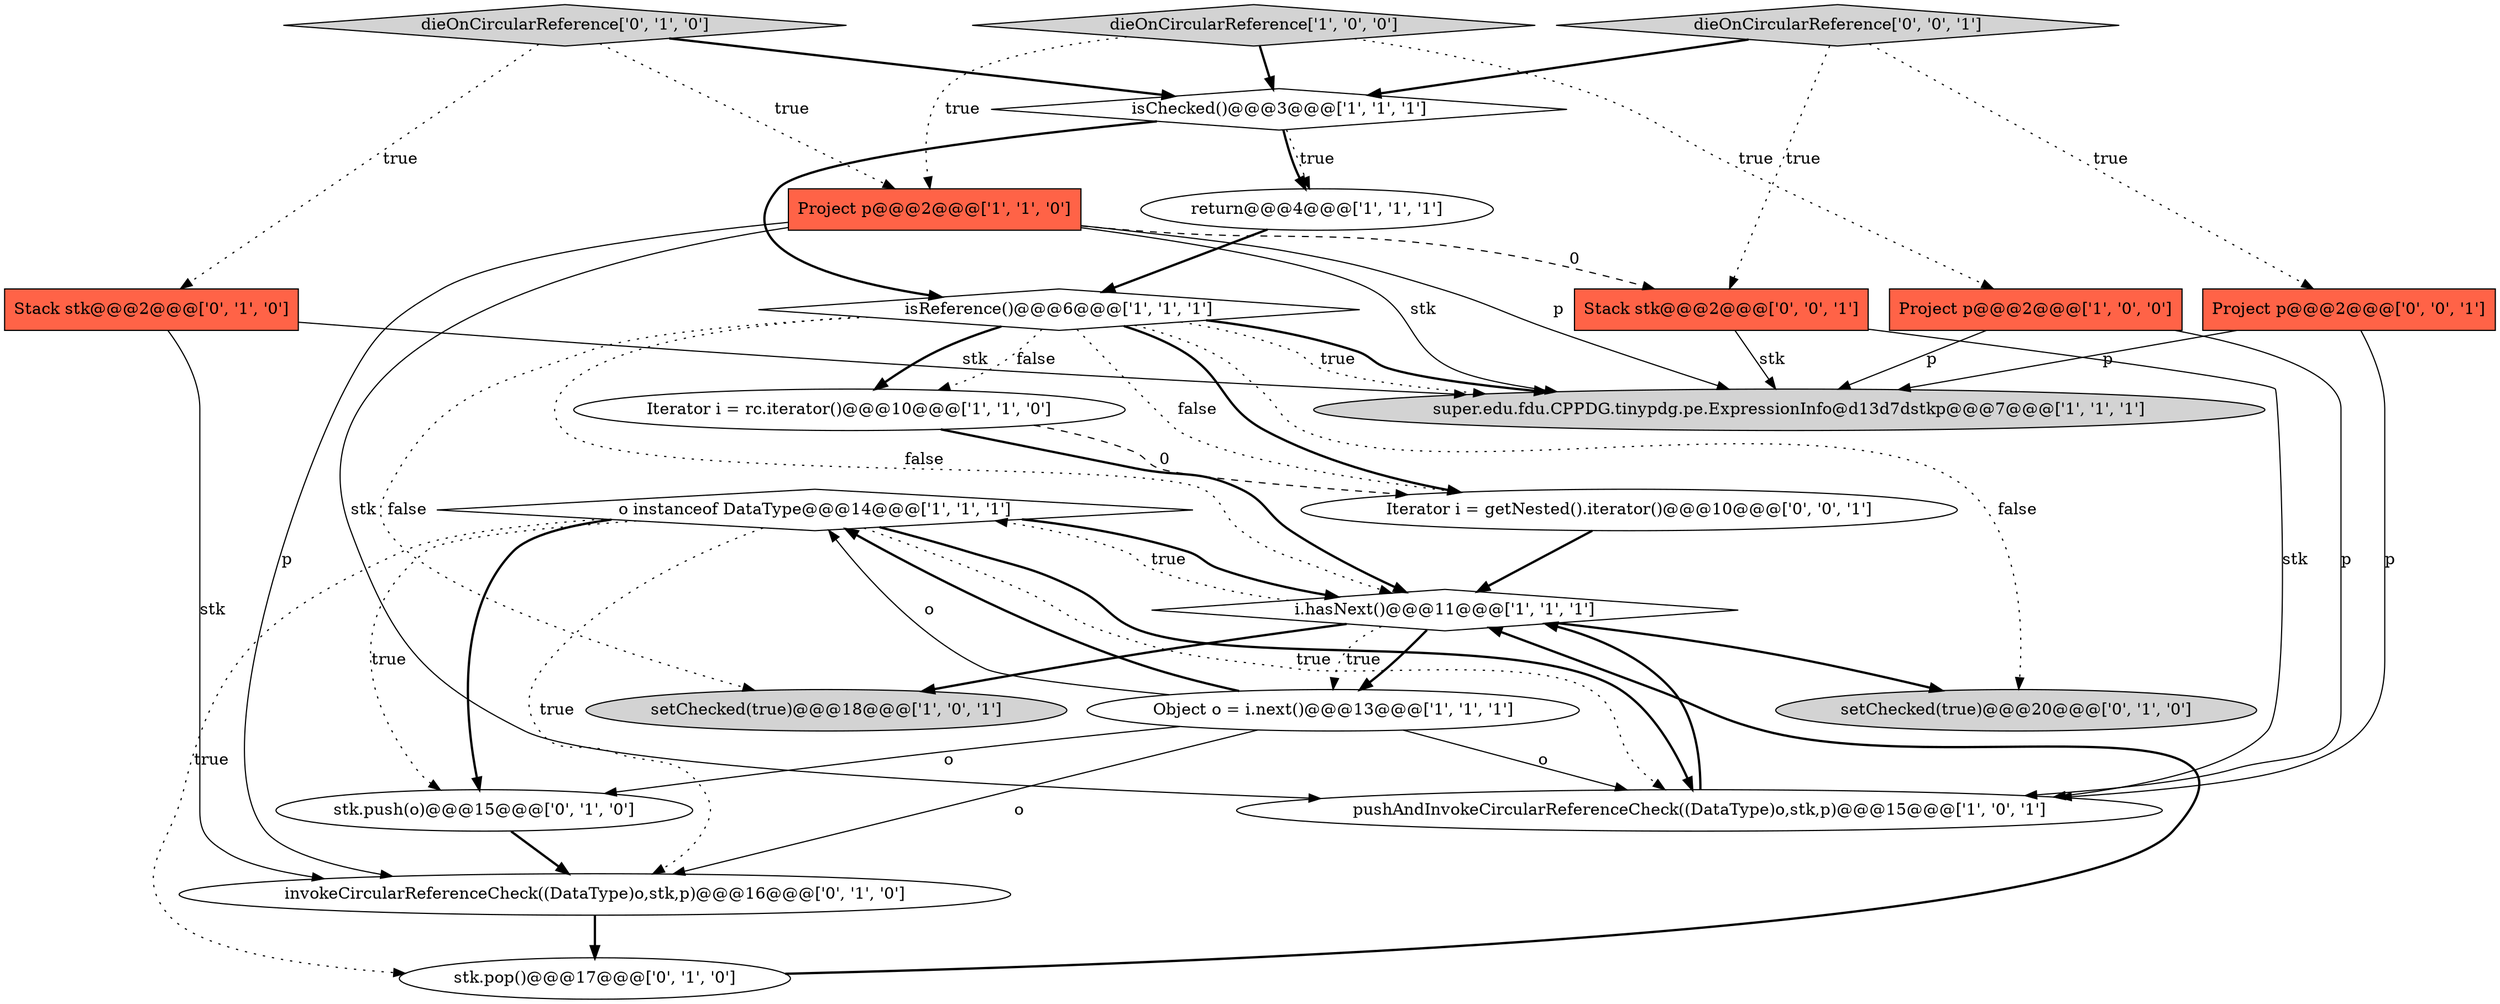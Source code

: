 digraph {
10 [style = filled, label = "o instanceof DataType@@@14@@@['1', '1', '1']", fillcolor = white, shape = diamond image = "AAA0AAABBB1BBB"];
0 [style = filled, label = "isReference()@@@6@@@['1', '1', '1']", fillcolor = white, shape = diamond image = "AAA0AAABBB1BBB"];
12 [style = filled, label = "i.hasNext()@@@11@@@['1', '1', '1']", fillcolor = white, shape = diamond image = "AAA0AAABBB1BBB"];
5 [style = filled, label = "setChecked(true)@@@18@@@['1', '0', '1']", fillcolor = lightgray, shape = ellipse image = "AAA0AAABBB1BBB"];
14 [style = filled, label = "stk.push(o)@@@15@@@['0', '1', '0']", fillcolor = white, shape = ellipse image = "AAA0AAABBB2BBB"];
18 [style = filled, label = "dieOnCircularReference['0', '1', '0']", fillcolor = lightgray, shape = diamond image = "AAA0AAABBB2BBB"];
17 [style = filled, label = "invokeCircularReferenceCheck((DataType)o,stk,p)@@@16@@@['0', '1', '0']", fillcolor = white, shape = ellipse image = "AAA1AAABBB2BBB"];
16 [style = filled, label = "stk.pop()@@@17@@@['0', '1', '0']", fillcolor = white, shape = ellipse image = "AAA1AAABBB2BBB"];
22 [style = filled, label = "dieOnCircularReference['0', '0', '1']", fillcolor = lightgray, shape = diamond image = "AAA0AAABBB3BBB"];
13 [style = filled, label = "Stack stk@@@2@@@['0', '1', '0']", fillcolor = tomato, shape = box image = "AAA0AAABBB2BBB"];
21 [style = filled, label = "Stack stk@@@2@@@['0', '0', '1']", fillcolor = tomato, shape = box image = "AAA0AAABBB3BBB"];
11 [style = filled, label = "Iterator i = rc.iterator()@@@10@@@['1', '1', '0']", fillcolor = white, shape = ellipse image = "AAA0AAABBB1BBB"];
4 [style = filled, label = "pushAndInvokeCircularReferenceCheck((DataType)o,stk,p)@@@15@@@['1', '0', '1']", fillcolor = white, shape = ellipse image = "AAA0AAABBB1BBB"];
15 [style = filled, label = "setChecked(true)@@@20@@@['0', '1', '0']", fillcolor = lightgray, shape = ellipse image = "AAA0AAABBB2BBB"];
19 [style = filled, label = "Project p@@@2@@@['0', '0', '1']", fillcolor = tomato, shape = box image = "AAA0AAABBB3BBB"];
8 [style = filled, label = "dieOnCircularReference['1', '0', '0']", fillcolor = lightgray, shape = diamond image = "AAA0AAABBB1BBB"];
1 [style = filled, label = "Project p@@@2@@@['1', '0', '0']", fillcolor = tomato, shape = box image = "AAA0AAABBB1BBB"];
3 [style = filled, label = "super.edu.fdu.CPPDG.tinypdg.pe.ExpressionInfo@d13d7dstkp@@@7@@@['1', '1', '1']", fillcolor = lightgray, shape = ellipse image = "AAA0AAABBB1BBB"];
6 [style = filled, label = "Project p@@@2@@@['1', '1', '0']", fillcolor = tomato, shape = box image = "AAA0AAABBB1BBB"];
9 [style = filled, label = "Object o = i.next()@@@13@@@['1', '1', '1']", fillcolor = white, shape = ellipse image = "AAA0AAABBB1BBB"];
20 [style = filled, label = "Iterator i = getNested().iterator()@@@10@@@['0', '0', '1']", fillcolor = white, shape = ellipse image = "AAA0AAABBB3BBB"];
7 [style = filled, label = "isChecked()@@@3@@@['1', '1', '1']", fillcolor = white, shape = diamond image = "AAA0AAABBB1BBB"];
2 [style = filled, label = "return@@@4@@@['1', '1', '1']", fillcolor = white, shape = ellipse image = "AAA0AAABBB1BBB"];
7->2 [style = dotted, label="true"];
12->10 [style = dotted, label="true"];
9->4 [style = solid, label="o"];
14->17 [style = bold, label=""];
13->3 [style = solid, label="stk"];
22->19 [style = dotted, label="true"];
11->12 [style = bold, label=""];
11->20 [style = dashed, label="0"];
6->3 [style = solid, label="stk"];
19->4 [style = solid, label="p"];
9->14 [style = solid, label="o"];
6->3 [style = solid, label="p"];
12->15 [style = bold, label=""];
8->6 [style = dotted, label="true"];
13->17 [style = solid, label="stk"];
0->3 [style = dotted, label="true"];
0->11 [style = dotted, label="false"];
0->3 [style = bold, label=""];
0->12 [style = dotted, label="false"];
0->11 [style = bold, label=""];
10->16 [style = dotted, label="true"];
18->13 [style = dotted, label="true"];
10->12 [style = bold, label=""];
18->6 [style = dotted, label="true"];
12->9 [style = bold, label=""];
1->4 [style = solid, label="p"];
9->10 [style = solid, label="o"];
21->3 [style = solid, label="stk"];
12->5 [style = bold, label=""];
16->12 [style = bold, label=""];
0->20 [style = bold, label=""];
1->3 [style = solid, label="p"];
12->9 [style = dotted, label="true"];
10->4 [style = dotted, label="true"];
9->17 [style = solid, label="o"];
21->4 [style = solid, label="stk"];
10->4 [style = bold, label=""];
22->7 [style = bold, label=""];
7->0 [style = bold, label=""];
4->12 [style = bold, label=""];
6->21 [style = dashed, label="0"];
8->7 [style = bold, label=""];
0->15 [style = dotted, label="false"];
2->0 [style = bold, label=""];
6->4 [style = solid, label="stk"];
6->17 [style = solid, label="p"];
0->20 [style = dotted, label="false"];
10->17 [style = dotted, label="true"];
19->3 [style = solid, label="p"];
8->1 [style = dotted, label="true"];
10->14 [style = dotted, label="true"];
17->16 [style = bold, label=""];
10->14 [style = bold, label=""];
0->5 [style = dotted, label="false"];
18->7 [style = bold, label=""];
20->12 [style = bold, label=""];
9->10 [style = bold, label=""];
22->21 [style = dotted, label="true"];
7->2 [style = bold, label=""];
}
